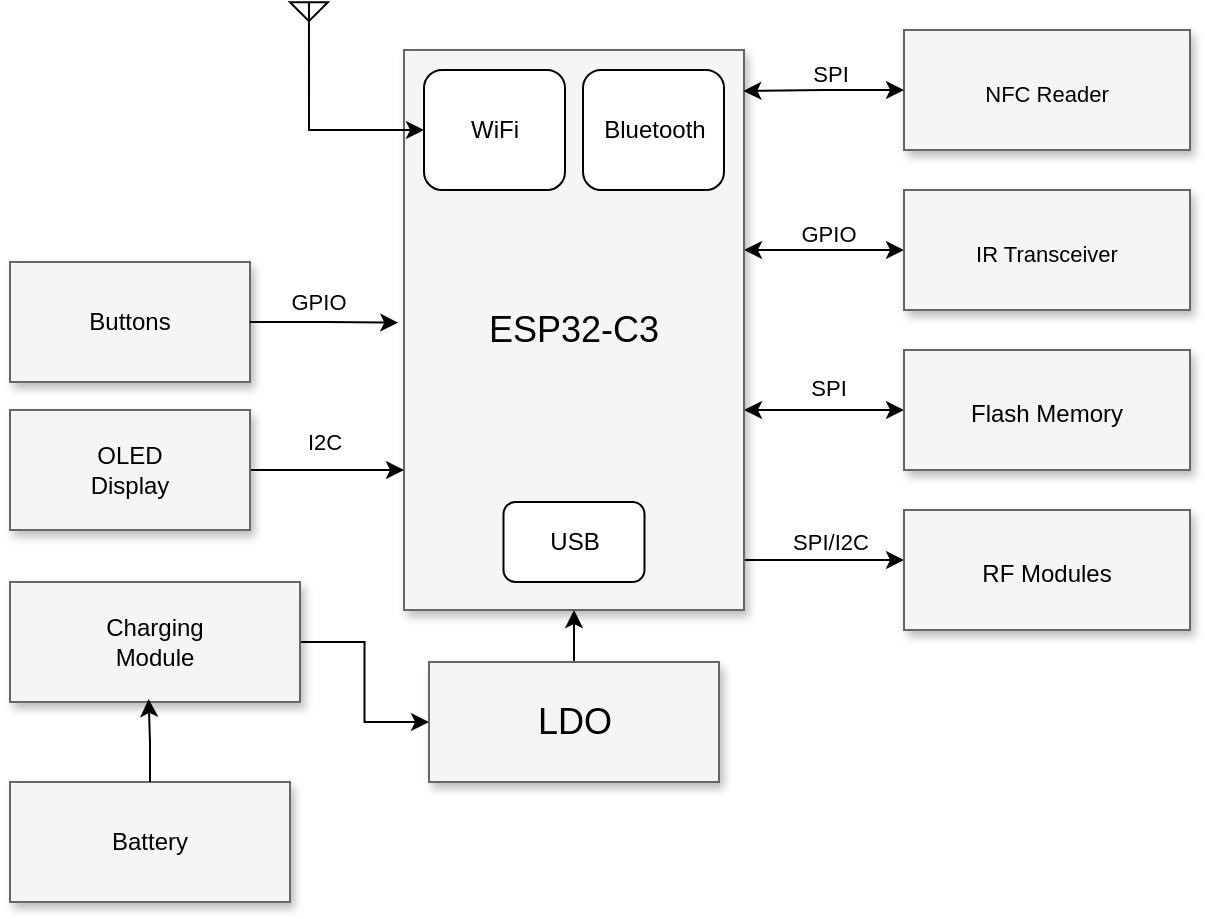<mxfile version="24.8.0">
  <diagram name="Page-1" id="90a13364-a465-7bf4-72fc-28e22215d7a0">
    <mxGraphModel dx="1687" dy="875" grid="1" gridSize="10" guides="1" tooltips="1" connect="1" arrows="1" fold="1" page="1" pageScale="1.5" pageWidth="1169" pageHeight="826" background="none" math="0" shadow="0">
      <root>
        <mxCell id="0" style=";html=1;" />
        <mxCell id="1" style=";html=1;" parent="0" />
        <mxCell id="3a17f1ce550125da-14" style="edgeStyle=elbowEdgeStyle;rounded=0;html=1;startArrow=classic;startFill=1;jettySize=auto;orthogonalLoop=1;fontSize=18;elbow=vertical;" parent="1" source="3a17f1ce550125da-2" target="3a17f1ce550125da-5" edge="1">
          <mxGeometry relative="1" as="geometry" />
        </mxCell>
        <mxCell id="3a17f1ce550125da-15" style="edgeStyle=elbowEdgeStyle;rounded=0;html=1;startArrow=classic;startFill=1;jettySize=auto;orthogonalLoop=1;fontSize=18;elbow=vertical;" parent="1" source="3a17f1ce550125da-2" target="3a17f1ce550125da-6" edge="1">
          <mxGeometry relative="1" as="geometry" />
        </mxCell>
        <mxCell id="BPNwB26ax3hE2oXpdM2Z-8" value="SPI" style="edgeLabel;html=1;align=center;verticalAlign=middle;resizable=0;points=[];" vertex="1" connectable="0" parent="3a17f1ce550125da-15">
          <mxGeometry x="0.367" y="-1" relative="1" as="geometry">
            <mxPoint x="-13" y="-12" as="offset" />
          </mxGeometry>
        </mxCell>
        <mxCell id="3a17f1ce550125da-16" style="edgeStyle=elbowEdgeStyle;rounded=0;html=1;startArrow=none;startFill=0;jettySize=auto;orthogonalLoop=1;fontSize=18;elbow=vertical;" parent="1" source="3a17f1ce550125da-2" target="3a17f1ce550125da-7" edge="1">
          <mxGeometry relative="1" as="geometry" />
        </mxCell>
        <mxCell id="BPNwB26ax3hE2oXpdM2Z-18" value="SPI/I2C" style="edgeLabel;html=1;align=center;verticalAlign=middle;resizable=0;points=[];" vertex="1" connectable="0" parent="3a17f1ce550125da-16">
          <mxGeometry x="0.429" relative="1" as="geometry">
            <mxPoint x="-14" y="-9" as="offset" />
          </mxGeometry>
        </mxCell>
        <mxCell id="3a17f1ce550125da-2" value="ESP32-C3" style="whiteSpace=wrap;html=1;shadow=1;fontSize=18;fillColor=#f5f5f5;strokeColor=#666666;" parent="1" vertex="1">
          <mxGeometry x="787" y="454" width="170" height="280" as="geometry" />
        </mxCell>
        <mxCell id="3a17f1ce550125da-4" value="&lt;font style=&quot;font-size: 11px;&quot;&gt;NFC Reader&lt;/font&gt;" style="whiteSpace=wrap;html=1;shadow=1;fontSize=18;fillColor=#f5f5f5;strokeColor=#666666;" parent="1" vertex="1">
          <mxGeometry x="1037" y="444" width="143" height="60" as="geometry" />
        </mxCell>
        <mxCell id="3a17f1ce550125da-5" value="&lt;font style=&quot;font-size: 11px;&quot;&gt;IR Transceiver&lt;/font&gt;" style="whiteSpace=wrap;html=1;shadow=1;fontSize=18;fillColor=#f5f5f5;strokeColor=#666666;" parent="1" vertex="1">
          <mxGeometry x="1037" y="524" width="143" height="60" as="geometry" />
        </mxCell>
        <mxCell id="3a17f1ce550125da-6" value="&lt;font style=&quot;font-size: 12px;&quot;&gt;Flash Memory&lt;/font&gt;" style="whiteSpace=wrap;html=1;shadow=1;fontSize=18;fillColor=#f5f5f5;strokeColor=#666666;" parent="1" vertex="1">
          <mxGeometry x="1037" y="604" width="143" height="60" as="geometry" />
        </mxCell>
        <mxCell id="3a17f1ce550125da-7" value="&lt;font style=&quot;font-size: 12px;&quot;&gt;RF Modules&lt;/font&gt;" style="whiteSpace=wrap;html=1;shadow=1;fontSize=18;fillColor=#f5f5f5;strokeColor=#666666;" parent="1" vertex="1">
          <mxGeometry x="1037" y="684" width="143" height="60" as="geometry" />
        </mxCell>
        <mxCell id="3a17f1ce550125da-21" style="edgeStyle=elbowEdgeStyle;rounded=0;html=1;startArrow=none;startFill=0;jettySize=auto;orthogonalLoop=1;fontSize=18;elbow=vertical;" parent="1" source="3a17f1ce550125da-9" target="3a17f1ce550125da-2" edge="1">
          <mxGeometry relative="1" as="geometry" />
        </mxCell>
        <mxCell id="BPNwB26ax3hE2oXpdM2Z-16" value="I2C" style="edgeLabel;html=1;align=center;verticalAlign=middle;resizable=0;points=[];" vertex="1" connectable="0" parent="3a17f1ce550125da-21">
          <mxGeometry x="0.208" y="1" relative="1" as="geometry">
            <mxPoint x="-10" y="-13" as="offset" />
          </mxGeometry>
        </mxCell>
        <mxCell id="3a17f1ce550125da-9" value="&lt;font style=&quot;font-size: 12px;&quot;&gt;OLED&lt;/font&gt;&lt;div style=&quot;font-size: 12px;&quot;&gt;&lt;font style=&quot;font-size: 12px;&quot;&gt;Display&lt;/font&gt;&lt;/div&gt;" style="whiteSpace=wrap;html=1;shadow=1;fontSize=12;fillColor=#f5f5f5;strokeColor=#666666;" parent="1" vertex="1">
          <mxGeometry x="590" y="634" width="120" height="60" as="geometry" />
        </mxCell>
        <mxCell id="BPNwB26ax3hE2oXpdM2Z-10" style="edgeStyle=orthogonalEdgeStyle;rounded=0;orthogonalLoop=1;jettySize=auto;html=1;entryX=0;entryY=0.5;entryDx=0;entryDy=0;" edge="1" parent="1" source="3a17f1ce550125da-10" target="BPNwB26ax3hE2oXpdM2Z-9">
          <mxGeometry relative="1" as="geometry" />
        </mxCell>
        <mxCell id="3a17f1ce550125da-10" value="Charging&lt;div style=&quot;font-size: 12px;&quot;&gt;&lt;span style=&quot;background-color: initial; font-size: 12px;&quot;&gt;Module&lt;/span&gt;&lt;/div&gt;" style="whiteSpace=wrap;html=1;shadow=1;fontSize=12;fillColor=#f5f5f5;strokeColor=#666666;" parent="1" vertex="1">
          <mxGeometry x="590" y="720" width="145" height="60" as="geometry" />
        </mxCell>
        <mxCell id="3a17f1ce550125da-11" value="Battery" style="whiteSpace=wrap;html=1;shadow=1;fontSize=12;fillColor=#f5f5f5;strokeColor=#666666;" parent="1" vertex="1">
          <mxGeometry x="590" y="820" width="140" height="60" as="geometry" />
        </mxCell>
        <mxCell id="BPNwB26ax3hE2oXpdM2Z-2" style="rounded=0;orthogonalLoop=1;jettySize=auto;html=1;exitX=0;exitY=0.5;exitDx=0;exitDy=0;entryX=0.998;entryY=0.073;entryDx=0;entryDy=0;entryPerimeter=0;strokeColor=default;startArrow=classic;startFill=1;edgeStyle=orthogonalEdgeStyle;" edge="1" parent="1" source="3a17f1ce550125da-4" target="3a17f1ce550125da-2">
          <mxGeometry relative="1" as="geometry" />
        </mxCell>
        <mxCell id="BPNwB26ax3hE2oXpdM2Z-3" value="SPI" style="edgeLabel;html=1;align=center;verticalAlign=middle;resizable=0;points=[];" vertex="1" connectable="0" parent="BPNwB26ax3hE2oXpdM2Z-2">
          <mxGeometry x="-0.406" relative="1" as="geometry">
            <mxPoint x="-13" y="-8" as="offset" />
          </mxGeometry>
        </mxCell>
        <mxCell id="BPNwB26ax3hE2oXpdM2Z-4" value="GPIO" style="edgeLabel;html=1;align=center;verticalAlign=middle;resizable=0;points=[];" vertex="1" connectable="0" parent="1">
          <mxGeometry x="999" y="546" as="geometry" />
        </mxCell>
        <mxCell id="BPNwB26ax3hE2oXpdM2Z-5" value="Bluetooth" style="rounded=1;whiteSpace=wrap;html=1;" vertex="1" parent="1">
          <mxGeometry x="876.5" y="464" width="70.5" height="60" as="geometry" />
        </mxCell>
        <mxCell id="BPNwB26ax3hE2oXpdM2Z-6" value="WiFi" style="rounded=1;whiteSpace=wrap;html=1;" vertex="1" parent="1">
          <mxGeometry x="797" y="464" width="70.5" height="60" as="geometry" />
        </mxCell>
        <mxCell id="BPNwB26ax3hE2oXpdM2Z-7" value="USB" style="rounded=1;whiteSpace=wrap;html=1;" vertex="1" parent="1">
          <mxGeometry x="836.75" y="680" width="70.5" height="40" as="geometry" />
        </mxCell>
        <mxCell id="BPNwB26ax3hE2oXpdM2Z-17" style="edgeStyle=orthogonalEdgeStyle;rounded=0;orthogonalLoop=1;jettySize=auto;html=1;" edge="1" parent="1" source="BPNwB26ax3hE2oXpdM2Z-9" target="3a17f1ce550125da-2">
          <mxGeometry relative="1" as="geometry" />
        </mxCell>
        <mxCell id="BPNwB26ax3hE2oXpdM2Z-9" value="LDO" style="whiteSpace=wrap;html=1;shadow=1;fontSize=18;fillColor=#f5f5f5;strokeColor=#666666;" vertex="1" parent="1">
          <mxGeometry x="799.5" y="760" width="145" height="60" as="geometry" />
        </mxCell>
        <mxCell id="BPNwB26ax3hE2oXpdM2Z-15" style="edgeStyle=orthogonalEdgeStyle;rounded=0;orthogonalLoop=1;jettySize=auto;html=1;exitX=0.5;exitY=1;exitDx=0;exitDy=0;exitPerimeter=0;entryX=0;entryY=0.5;entryDx=0;entryDy=0;" edge="1" parent="1" source="BPNwB26ax3hE2oXpdM2Z-12" target="BPNwB26ax3hE2oXpdM2Z-6">
          <mxGeometry relative="1" as="geometry" />
        </mxCell>
        <mxCell id="BPNwB26ax3hE2oXpdM2Z-12" value="" style="verticalLabelPosition=bottom;shadow=0;dashed=0;align=center;html=1;verticalAlign=top;shape=mxgraph.electrical.radio.aerial_-_antenna_2;" vertex="1" parent="1">
          <mxGeometry x="730" y="430" width="18.96" height="24" as="geometry" />
        </mxCell>
        <mxCell id="BPNwB26ax3hE2oXpdM2Z-19" style="edgeStyle=orthogonalEdgeStyle;rounded=0;orthogonalLoop=1;jettySize=auto;html=1;exitX=0.5;exitY=0;exitDx=0;exitDy=0;entryX=0.478;entryY=0.974;entryDx=0;entryDy=0;entryPerimeter=0;" edge="1" parent="1" source="3a17f1ce550125da-11" target="3a17f1ce550125da-10">
          <mxGeometry relative="1" as="geometry" />
        </mxCell>
        <mxCell id="BPNwB26ax3hE2oXpdM2Z-20" value="Buttons" style="whiteSpace=wrap;html=1;shadow=1;fontSize=12;fillColor=#f5f5f5;strokeColor=#666666;" vertex="1" parent="1">
          <mxGeometry x="590" y="560" width="120" height="60" as="geometry" />
        </mxCell>
        <mxCell id="BPNwB26ax3hE2oXpdM2Z-21" style="edgeStyle=orthogonalEdgeStyle;rounded=0;orthogonalLoop=1;jettySize=auto;html=1;entryX=-0.017;entryY=0.487;entryDx=0;entryDy=0;entryPerimeter=0;" edge="1" parent="1" source="BPNwB26ax3hE2oXpdM2Z-20" target="3a17f1ce550125da-2">
          <mxGeometry relative="1" as="geometry" />
        </mxCell>
        <mxCell id="BPNwB26ax3hE2oXpdM2Z-22" value="GPIO" style="edgeLabel;html=1;align=center;verticalAlign=middle;resizable=0;points=[];" vertex="1" connectable="0" parent="BPNwB26ax3hE2oXpdM2Z-21">
          <mxGeometry x="-0.07" relative="1" as="geometry">
            <mxPoint x="-1" y="-10" as="offset" />
          </mxGeometry>
        </mxCell>
      </root>
    </mxGraphModel>
  </diagram>
</mxfile>
